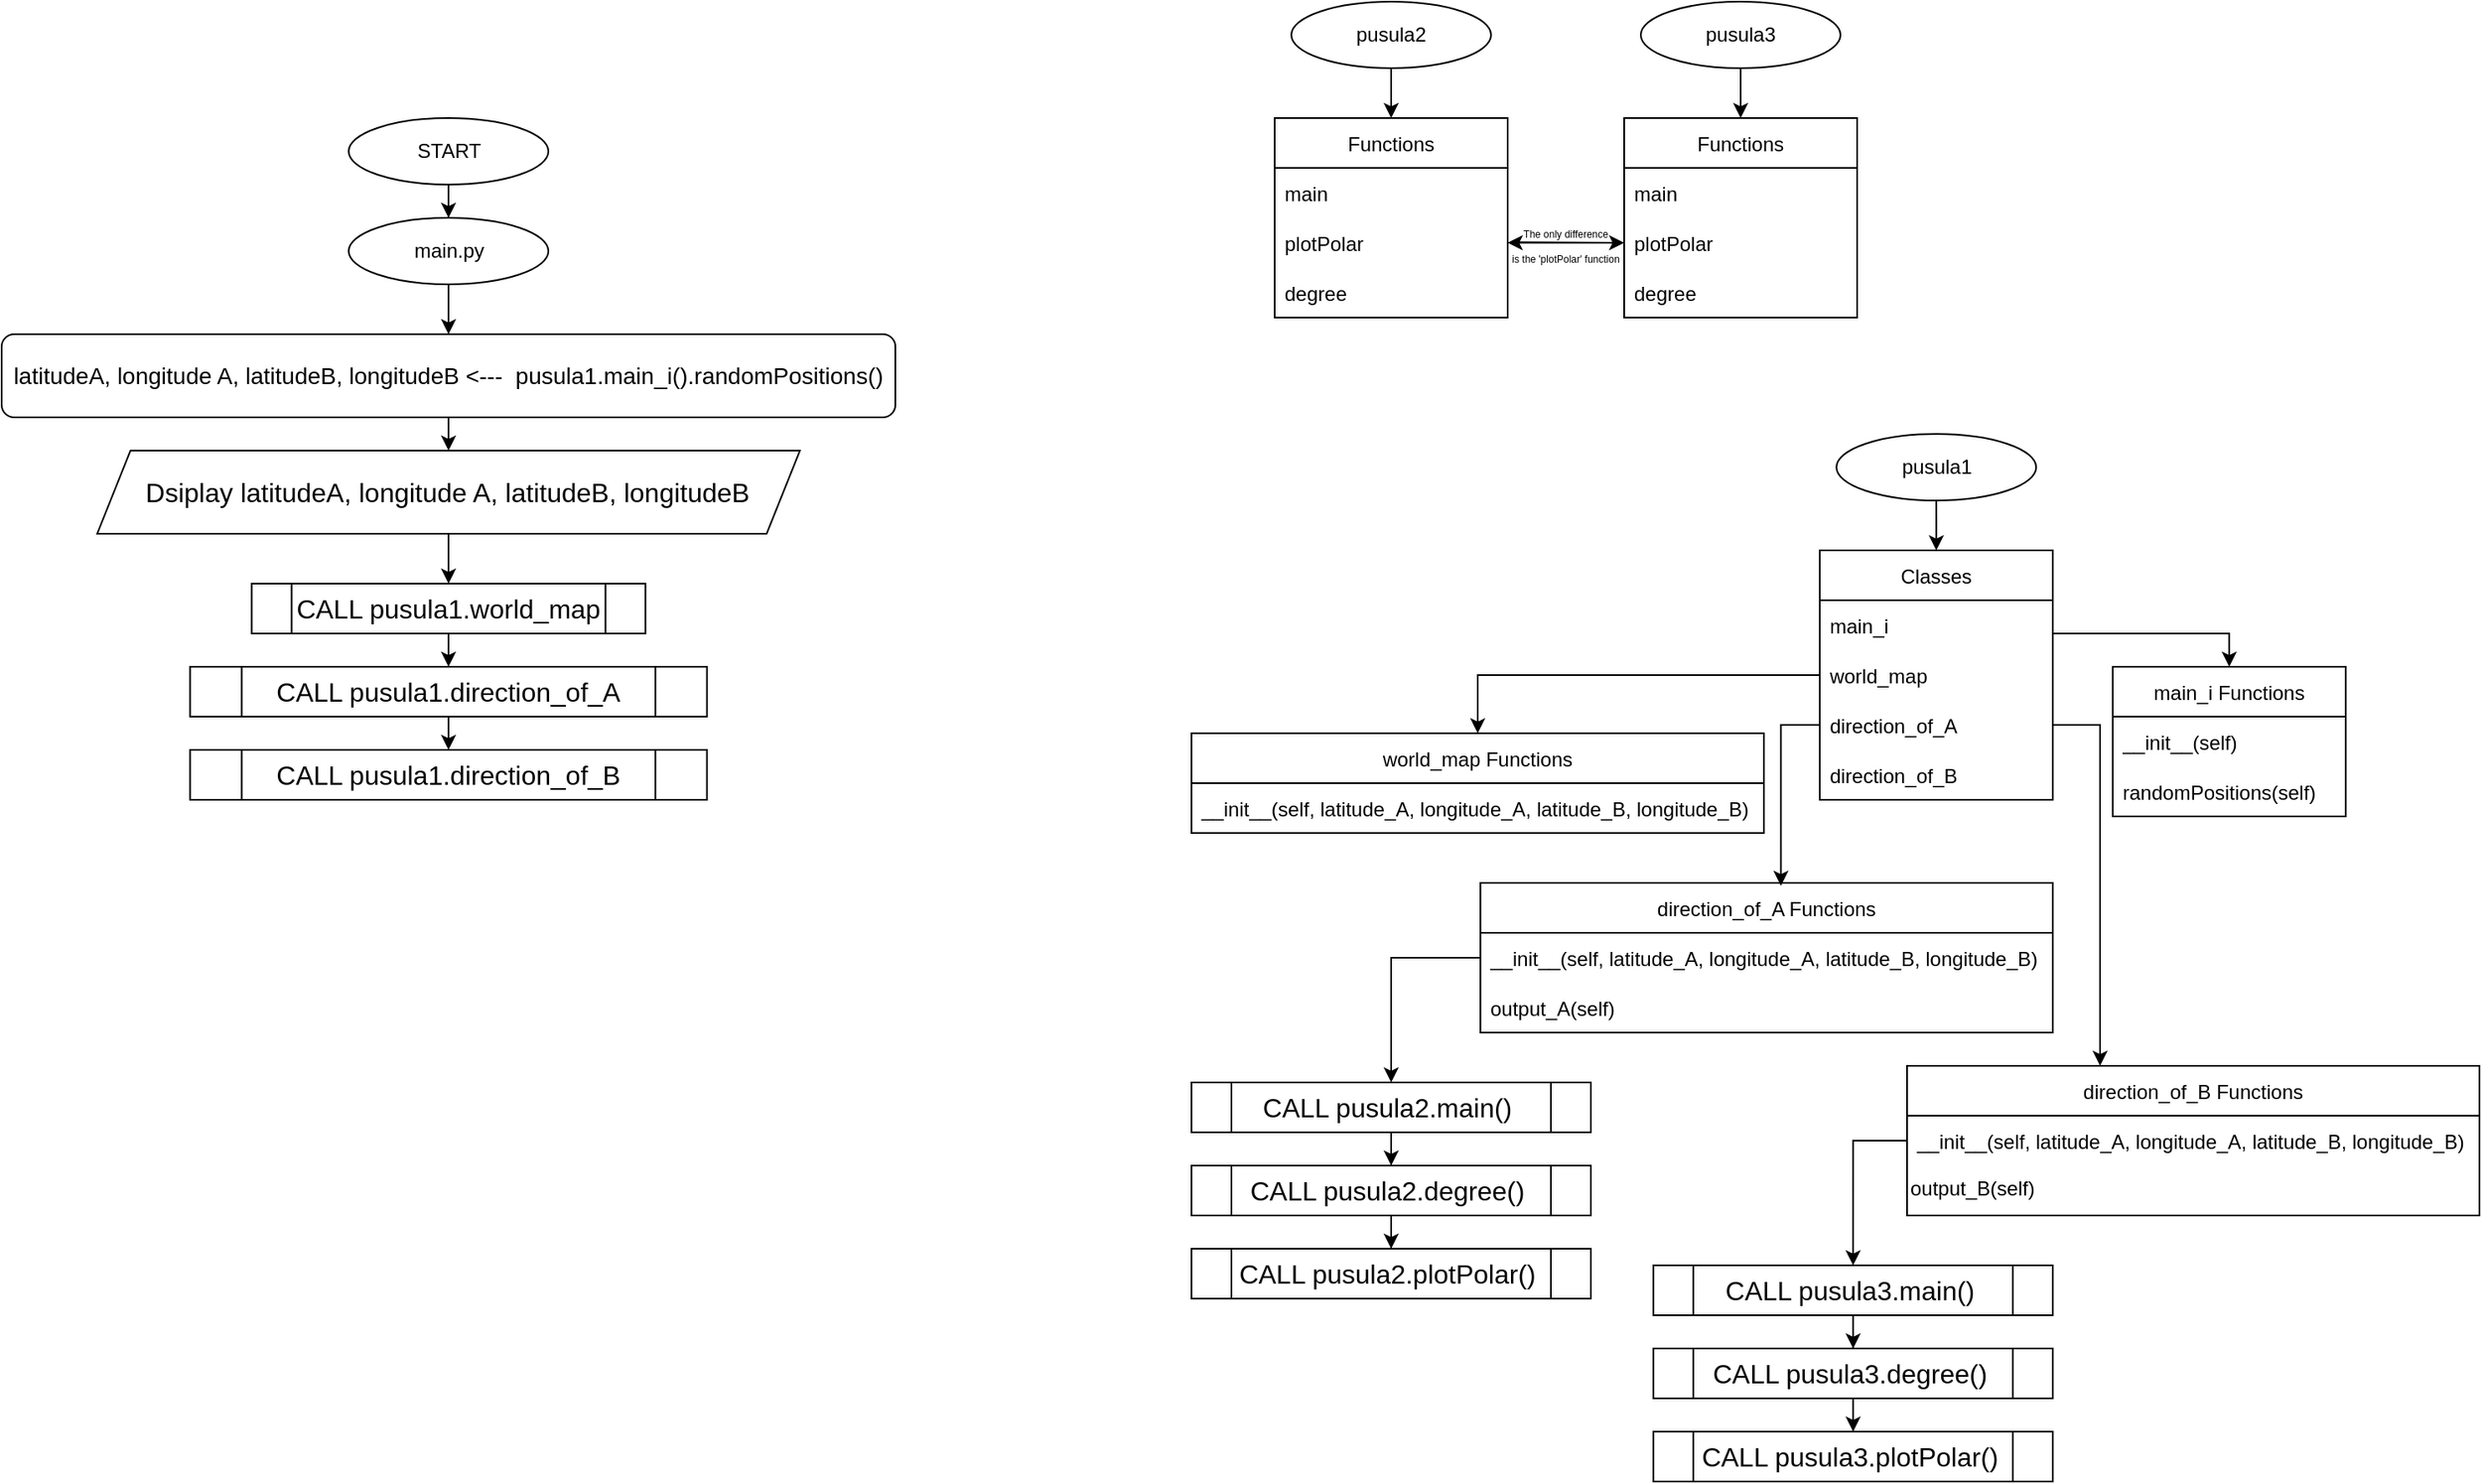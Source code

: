 <mxfile version="20.2.3" type="github">
  <diagram id="C5RBs43oDa-KdzZeNtuy" name="Page-1">
    <mxGraphModel dx="1385" dy="1732" grid="1" gridSize="10" guides="1" tooltips="1" connect="1" arrows="1" fold="1" page="1" pageScale="1" pageWidth="827" pageHeight="1169" math="0" shadow="0">
      <root>
        <mxCell id="WIyWlLk6GJQsqaUBKTNV-0" />
        <mxCell id="WIyWlLk6GJQsqaUBKTNV-1" parent="WIyWlLk6GJQsqaUBKTNV-0" />
        <mxCell id="wZddlOsyN2LUeJkW2pRp-1" value="" style="edgeStyle=orthogonalEdgeStyle;rounded=0;orthogonalLoop=1;jettySize=auto;html=1;" parent="WIyWlLk6GJQsqaUBKTNV-1" source="AeTwbxAiObhPmluBBlwX-1" target="wZddlOsyN2LUeJkW2pRp-0" edge="1">
          <mxGeometry relative="1" as="geometry" />
        </mxCell>
        <mxCell id="AeTwbxAiObhPmluBBlwX-1" value="START" style="ellipse;whiteSpace=wrap;html=1;" parent="WIyWlLk6GJQsqaUBKTNV-1" vertex="1">
          <mxGeometry x="353.53" y="-1060" width="120" height="40" as="geometry" />
        </mxCell>
        <mxCell id="rMCXrDLgHgrbG4AjGL6f-34" value="" style="edgeStyle=none;rounded=0;orthogonalLoop=1;jettySize=auto;html=1;fontSize=14;" parent="WIyWlLk6GJQsqaUBKTNV-1" source="wZddlOsyN2LUeJkW2pRp-0" target="wZddlOsyN2LUeJkW2pRp-2" edge="1">
          <mxGeometry relative="1" as="geometry" />
        </mxCell>
        <mxCell id="wZddlOsyN2LUeJkW2pRp-0" value="main.py" style="ellipse;whiteSpace=wrap;html=1;" parent="WIyWlLk6GJQsqaUBKTNV-1" vertex="1">
          <mxGeometry x="353.53" y="-1000" width="120" height="40" as="geometry" />
        </mxCell>
        <mxCell id="rMCXrDLgHgrbG4AjGL6f-24" value="" style="edgeStyle=none;rounded=0;orthogonalLoop=1;jettySize=auto;html=1;fontSize=6;" parent="WIyWlLk6GJQsqaUBKTNV-1" source="wZddlOsyN2LUeJkW2pRp-2" target="rMCXrDLgHgrbG4AjGL6f-23" edge="1">
          <mxGeometry relative="1" as="geometry" />
        </mxCell>
        <mxCell id="wZddlOsyN2LUeJkW2pRp-2" value="&lt;font style=&quot;font-size: 14px;&quot;&gt;latitudeA, longitude A, latitudeB, longitudeB&amp;nbsp;&lt;font style=&quot;&quot;&gt;&amp;lt;&lt;/font&gt;&lt;font style=&quot;&quot;&gt;---&lt;/font&gt;&amp;nbsp;&amp;nbsp;&lt;span style=&quot;background-color: rgb(255, 255, 255);&quot;&gt;pusula1.main_i().randomPositions()&lt;/span&gt;&lt;/font&gt;" style="rounded=1;whiteSpace=wrap;html=1;fontSize=12;glass=0;strokeWidth=1;shadow=0;" parent="WIyWlLk6GJQsqaUBKTNV-1" vertex="1">
          <mxGeometry x="145" y="-930" width="537.06" height="50" as="geometry" />
        </mxCell>
        <mxCell id="wZddlOsyN2LUeJkW2pRp-4" value="" style="edgeStyle=orthogonalEdgeStyle;rounded=0;orthogonalLoop=1;jettySize=auto;html=1;entryX=0.5;entryY=0;entryDx=0;entryDy=0;" parent="WIyWlLk6GJQsqaUBKTNV-1" source="wZddlOsyN2LUeJkW2pRp-5" target="wZddlOsyN2LUeJkW2pRp-19" edge="1">
          <mxGeometry relative="1" as="geometry">
            <mxPoint x="1307.58" y="-804.5" as="targetPoint" />
          </mxGeometry>
        </mxCell>
        <mxCell id="wZddlOsyN2LUeJkW2pRp-5" value="pusula1" style="ellipse;whiteSpace=wrap;html=1;" parent="WIyWlLk6GJQsqaUBKTNV-1" vertex="1">
          <mxGeometry x="1247.58" y="-870" width="120" height="40" as="geometry" />
        </mxCell>
        <mxCell id="wZddlOsyN2LUeJkW2pRp-19" value="Classes" style="swimlane;fontStyle=0;childLayout=stackLayout;horizontal=1;startSize=30;horizontalStack=0;resizeParent=1;resizeParentMax=0;resizeLast=0;collapsible=1;marginBottom=0;labelBackgroundColor=#FFFFFF;fontFamily=Helvetica;fontColor=#000000;" parent="WIyWlLk6GJQsqaUBKTNV-1" vertex="1">
          <mxGeometry x="1237.58" y="-800" width="140" height="150" as="geometry" />
        </mxCell>
        <mxCell id="wZddlOsyN2LUeJkW2pRp-20" value="main_i" style="text;strokeColor=none;fillColor=none;align=left;verticalAlign=middle;spacingLeft=4;spacingRight=4;overflow=hidden;points=[[0,0.5],[1,0.5]];portConstraint=eastwest;rotatable=0;labelBackgroundColor=#FFFFFF;fontFamily=Helvetica;fontColor=#000000;" parent="wZddlOsyN2LUeJkW2pRp-19" vertex="1">
          <mxGeometry y="30" width="140" height="30" as="geometry" />
        </mxCell>
        <mxCell id="wZddlOsyN2LUeJkW2pRp-21" value="world_map" style="text;strokeColor=none;fillColor=none;align=left;verticalAlign=middle;spacingLeft=4;spacingRight=4;overflow=hidden;points=[[0,0.5],[1,0.5]];portConstraint=eastwest;rotatable=0;labelBackgroundColor=#FFFFFF;fontFamily=Helvetica;fontColor=#000000;" parent="wZddlOsyN2LUeJkW2pRp-19" vertex="1">
          <mxGeometry y="60" width="140" height="30" as="geometry" />
        </mxCell>
        <mxCell id="wZddlOsyN2LUeJkW2pRp-22" value="direction_of_A" style="text;strokeColor=none;fillColor=none;align=left;verticalAlign=middle;spacingLeft=4;spacingRight=4;overflow=hidden;points=[[0,0.5],[1,0.5]];portConstraint=eastwest;rotatable=0;labelBackgroundColor=#FFFFFF;fontFamily=Helvetica;fontColor=#000000;" parent="wZddlOsyN2LUeJkW2pRp-19" vertex="1">
          <mxGeometry y="90" width="140" height="30" as="geometry" />
        </mxCell>
        <mxCell id="wZddlOsyN2LUeJkW2pRp-23" value="direction_of_B" style="text;strokeColor=none;fillColor=none;align=left;verticalAlign=middle;spacingLeft=4;spacingRight=4;overflow=hidden;points=[[0,0.5],[1,0.5]];portConstraint=eastwest;rotatable=0;labelBackgroundColor=#FFFFFF;fontFamily=Helvetica;fontColor=#000000;" parent="wZddlOsyN2LUeJkW2pRp-19" vertex="1">
          <mxGeometry y="120" width="140" height="30" as="geometry" />
        </mxCell>
        <mxCell id="wZddlOsyN2LUeJkW2pRp-24" value="main_i Functions" style="swimlane;fontStyle=0;childLayout=stackLayout;horizontal=1;startSize=30;horizontalStack=0;resizeParent=1;resizeParentMax=0;resizeLast=0;collapsible=1;marginBottom=0;labelBackgroundColor=#FFFFFF;fontFamily=Helvetica;fontColor=#000000;" parent="WIyWlLk6GJQsqaUBKTNV-1" vertex="1">
          <mxGeometry x="1413.63" y="-730" width="140" height="90" as="geometry" />
        </mxCell>
        <mxCell id="wZddlOsyN2LUeJkW2pRp-25" value="__init__(self)" style="text;strokeColor=none;fillColor=none;align=left;verticalAlign=middle;spacingLeft=4;spacingRight=4;overflow=hidden;points=[[0,0.5],[1,0.5]];portConstraint=eastwest;rotatable=0;labelBackgroundColor=#FFFFFF;fontFamily=Helvetica;fontColor=#000000;" parent="wZddlOsyN2LUeJkW2pRp-24" vertex="1">
          <mxGeometry y="30" width="140" height="30" as="geometry" />
        </mxCell>
        <mxCell id="wZddlOsyN2LUeJkW2pRp-26" value="randomPositions(self)" style="text;strokeColor=none;fillColor=none;align=left;verticalAlign=middle;spacingLeft=4;spacingRight=4;overflow=hidden;points=[[0,0.5],[1,0.5]];portConstraint=eastwest;rotatable=0;labelBackgroundColor=#FFFFFF;fontFamily=Helvetica;fontColor=#000000;" parent="wZddlOsyN2LUeJkW2pRp-24" vertex="1">
          <mxGeometry y="60" width="140" height="30" as="geometry" />
        </mxCell>
        <mxCell id="wZddlOsyN2LUeJkW2pRp-28" style="edgeStyle=orthogonalEdgeStyle;rounded=0;orthogonalLoop=1;jettySize=auto;html=1;fontFamily=Helvetica;fontColor=#000000;entryX=0.5;entryY=0;entryDx=0;entryDy=0;" parent="WIyWlLk6GJQsqaUBKTNV-1" target="wZddlOsyN2LUeJkW2pRp-24" edge="1">
          <mxGeometry relative="1" as="geometry">
            <mxPoint x="1377.63" y="-750" as="sourcePoint" />
            <mxPoint x="1413.63" y="-750" as="targetPoint" />
            <Array as="points">
              <mxPoint x="1483.63" y="-750" />
            </Array>
          </mxGeometry>
        </mxCell>
        <mxCell id="wZddlOsyN2LUeJkW2pRp-29" value="world_map Functions" style="swimlane;fontStyle=0;childLayout=stackLayout;horizontal=1;startSize=30;horizontalStack=0;resizeParent=1;resizeParentMax=0;resizeLast=0;collapsible=1;marginBottom=0;labelBackgroundColor=#FFFFFF;fontFamily=Helvetica;fontColor=#000000;" parent="WIyWlLk6GJQsqaUBKTNV-1" vertex="1">
          <mxGeometry x="860" y="-690" width="343.95" height="60" as="geometry" />
        </mxCell>
        <mxCell id="wZddlOsyN2LUeJkW2pRp-30" value="__init__(self, latitude_A, longitude_A, latitude_B, longitude_B)" style="text;strokeColor=none;fillColor=none;align=left;verticalAlign=middle;spacingLeft=4;spacingRight=4;overflow=hidden;points=[[0,0.5],[1,0.5]];portConstraint=eastwest;rotatable=0;labelBackgroundColor=#FFFFFF;fontFamily=Helvetica;fontColor=#000000;" parent="wZddlOsyN2LUeJkW2pRp-29" vertex="1">
          <mxGeometry y="30" width="343.95" height="30" as="geometry" />
        </mxCell>
        <mxCell id="wZddlOsyN2LUeJkW2pRp-32" value="" style="edgeStyle=orthogonalEdgeStyle;rounded=0;orthogonalLoop=1;jettySize=auto;html=1;fontFamily=Helvetica;fontColor=#000000;" parent="WIyWlLk6GJQsqaUBKTNV-1" source="wZddlOsyN2LUeJkW2pRp-21" target="wZddlOsyN2LUeJkW2pRp-29" edge="1">
          <mxGeometry relative="1" as="geometry" />
        </mxCell>
        <mxCell id="wZddlOsyN2LUeJkW2pRp-34" value="direction_of_A Functions" style="swimlane;fontStyle=0;childLayout=stackLayout;horizontal=1;startSize=30;horizontalStack=0;resizeParent=1;resizeParentMax=0;resizeLast=0;collapsible=1;marginBottom=0;labelBackgroundColor=#FFFFFF;fontFamily=Helvetica;fontColor=#000000;" parent="WIyWlLk6GJQsqaUBKTNV-1" vertex="1">
          <mxGeometry x="1033.63" y="-600" width="343.95" height="90" as="geometry" />
        </mxCell>
        <mxCell id="wZddlOsyN2LUeJkW2pRp-35" value="__init__(self, latitude_A, longitude_A, latitude_B, longitude_B)" style="text;strokeColor=none;fillColor=none;align=left;verticalAlign=middle;spacingLeft=4;spacingRight=4;overflow=hidden;points=[[0,0.5],[1,0.5]];portConstraint=eastwest;rotatable=0;labelBackgroundColor=#FFFFFF;fontFamily=Helvetica;fontColor=#000000;" parent="wZddlOsyN2LUeJkW2pRp-34" vertex="1">
          <mxGeometry y="30" width="343.95" height="30" as="geometry" />
        </mxCell>
        <mxCell id="rMCXrDLgHgrbG4AjGL6f-0" value="output_A(self)" style="text;strokeColor=none;fillColor=none;align=left;verticalAlign=middle;spacingLeft=4;spacingRight=4;overflow=hidden;points=[[0,0.5],[1,0.5]];portConstraint=eastwest;rotatable=0;labelBackgroundColor=#FFFFFF;fontFamily=Helvetica;fontColor=#000000;" parent="wZddlOsyN2LUeJkW2pRp-34" vertex="1">
          <mxGeometry y="60" width="343.95" height="30" as="geometry" />
        </mxCell>
        <mxCell id="wZddlOsyN2LUeJkW2pRp-36" style="edgeStyle=orthogonalEdgeStyle;rounded=0;orthogonalLoop=1;jettySize=auto;html=1;exitX=0;exitY=0.5;exitDx=0;exitDy=0;fontFamily=Helvetica;fontColor=#000000;entryX=0.525;entryY=0.019;entryDx=0;entryDy=0;entryPerimeter=0;" parent="WIyWlLk6GJQsqaUBKTNV-1" source="wZddlOsyN2LUeJkW2pRp-22" target="wZddlOsyN2LUeJkW2pRp-34" edge="1">
          <mxGeometry relative="1" as="geometry">
            <mxPoint x="1213.63" y="-610" as="targetPoint" />
          </mxGeometry>
        </mxCell>
        <mxCell id="wZddlOsyN2LUeJkW2pRp-37" style="edgeStyle=orthogonalEdgeStyle;rounded=0;orthogonalLoop=1;jettySize=auto;html=1;exitX=1;exitY=0.5;exitDx=0;exitDy=0;fontFamily=Helvetica;fontColor=#000000;" parent="WIyWlLk6GJQsqaUBKTNV-1" source="wZddlOsyN2LUeJkW2pRp-22" target="wZddlOsyN2LUeJkW2pRp-38" edge="1">
          <mxGeometry relative="1" as="geometry">
            <mxPoint x="1403.63" y="-470" as="targetPoint" />
            <Array as="points">
              <mxPoint x="1406" y="-695" />
            </Array>
          </mxGeometry>
        </mxCell>
        <mxCell id="mTFtCd1ocLlfN8LivUpq-11" style="edgeStyle=orthogonalEdgeStyle;rounded=0;orthogonalLoop=1;jettySize=auto;html=1;entryX=0.5;entryY=0;entryDx=0;entryDy=0;exitX=0;exitY=0.5;exitDx=0;exitDy=0;" edge="1" parent="WIyWlLk6GJQsqaUBKTNV-1" source="wZddlOsyN2LUeJkW2pRp-39" target="mTFtCd1ocLlfN8LivUpq-7">
          <mxGeometry relative="1" as="geometry">
            <mxPoint x="1150" y="-395" as="targetPoint" />
            <mxPoint x="1160" y="-390" as="sourcePoint" />
          </mxGeometry>
        </mxCell>
        <mxCell id="wZddlOsyN2LUeJkW2pRp-38" value="direction_of_B Functions" style="swimlane;fontStyle=0;childLayout=stackLayout;horizontal=1;startSize=30;horizontalStack=0;resizeParent=1;resizeParentMax=0;resizeLast=0;collapsible=1;marginBottom=0;labelBackgroundColor=#FFFFFF;fontFamily=Helvetica;fontColor=#000000;" parent="WIyWlLk6GJQsqaUBKTNV-1" vertex="1">
          <mxGeometry x="1290" y="-490" width="343.95" height="90" as="geometry" />
        </mxCell>
        <mxCell id="wZddlOsyN2LUeJkW2pRp-39" value="__init__(self, latitude_A, longitude_A, latitude_B, longitude_B)" style="text;strokeColor=none;fillColor=none;align=left;verticalAlign=middle;spacingLeft=4;spacingRight=4;overflow=hidden;points=[[0,0.5],[1,0.5]];portConstraint=eastwest;rotatable=0;labelBackgroundColor=#FFFFFF;fontFamily=Helvetica;fontColor=#000000;" parent="wZddlOsyN2LUeJkW2pRp-38" vertex="1">
          <mxGeometry y="30" width="343.95" height="30" as="geometry" />
        </mxCell>
        <mxCell id="rMCXrDLgHgrbG4AjGL6f-1" value="&lt;span style=&quot;color: rgb(0, 0, 0); font-family: Helvetica; font-size: 12px; font-style: normal; font-variant-ligatures: normal; font-variant-caps: normal; font-weight: 400; letter-spacing: normal; orphans: 2; text-align: left; text-indent: 0px; text-transform: none; widows: 2; word-spacing: 0px; -webkit-text-stroke-width: 0px; background-color: rgb(255, 255, 255); text-decoration-thickness: initial; text-decoration-style: initial; text-decoration-color: initial; float: none; display: inline !important;&quot;&gt;output_B(self)&lt;/span&gt;" style="text;whiteSpace=wrap;html=1;" parent="wZddlOsyN2LUeJkW2pRp-38" vertex="1">
          <mxGeometry y="60" width="343.95" height="30" as="geometry" />
        </mxCell>
        <mxCell id="rMCXrDLgHgrbG4AjGL6f-2" value="" style="edgeStyle=orthogonalEdgeStyle;rounded=0;orthogonalLoop=1;jettySize=auto;html=1;entryX=0.5;entryY=0;entryDx=0;entryDy=0;" parent="WIyWlLk6GJQsqaUBKTNV-1" source="rMCXrDLgHgrbG4AjGL6f-3" target="rMCXrDLgHgrbG4AjGL6f-4" edge="1">
          <mxGeometry relative="1" as="geometry">
            <mxPoint x="980.0" y="-1064.5" as="targetPoint" />
          </mxGeometry>
        </mxCell>
        <mxCell id="rMCXrDLgHgrbG4AjGL6f-3" value="pusula2" style="ellipse;whiteSpace=wrap;html=1;" parent="WIyWlLk6GJQsqaUBKTNV-1" vertex="1">
          <mxGeometry x="920.0" y="-1130" width="120" height="40" as="geometry" />
        </mxCell>
        <mxCell id="rMCXrDLgHgrbG4AjGL6f-4" value="Functions" style="swimlane;fontStyle=0;childLayout=stackLayout;horizontal=1;startSize=30;horizontalStack=0;resizeParent=1;resizeParentMax=0;resizeLast=0;collapsible=1;marginBottom=0;labelBackgroundColor=#FFFFFF;fontFamily=Helvetica;fontColor=#000000;" parent="WIyWlLk6GJQsqaUBKTNV-1" vertex="1">
          <mxGeometry x="910.0" y="-1060" width="140" height="120" as="geometry" />
        </mxCell>
        <mxCell id="rMCXrDLgHgrbG4AjGL6f-5" value="main" style="text;strokeColor=none;fillColor=none;align=left;verticalAlign=middle;spacingLeft=4;spacingRight=4;overflow=hidden;points=[[0,0.5],[1,0.5]];portConstraint=eastwest;rotatable=0;labelBackgroundColor=#FFFFFF;fontFamily=Helvetica;fontColor=#000000;" parent="rMCXrDLgHgrbG4AjGL6f-4" vertex="1">
          <mxGeometry y="30" width="140" height="30" as="geometry" />
        </mxCell>
        <mxCell id="rMCXrDLgHgrbG4AjGL6f-6" value="plotPolar" style="text;strokeColor=none;fillColor=none;align=left;verticalAlign=middle;spacingLeft=4;spacingRight=4;overflow=hidden;points=[[0,0.5],[1,0.5]];portConstraint=eastwest;rotatable=0;labelBackgroundColor=#FFFFFF;fontFamily=Helvetica;fontColor=#000000;" parent="rMCXrDLgHgrbG4AjGL6f-4" vertex="1">
          <mxGeometry y="60" width="140" height="30" as="geometry" />
        </mxCell>
        <mxCell id="rMCXrDLgHgrbG4AjGL6f-7" value="degree" style="text;strokeColor=none;fillColor=none;align=left;verticalAlign=middle;spacingLeft=4;spacingRight=4;overflow=hidden;points=[[0,0.5],[1,0.5]];portConstraint=eastwest;rotatable=0;labelBackgroundColor=#FFFFFF;fontFamily=Helvetica;fontColor=#000000;" parent="rMCXrDLgHgrbG4AjGL6f-4" vertex="1">
          <mxGeometry y="90" width="140" height="30" as="geometry" />
        </mxCell>
        <mxCell id="rMCXrDLgHgrbG4AjGL6f-10" value="" style="edgeStyle=orthogonalEdgeStyle;rounded=0;orthogonalLoop=1;jettySize=auto;html=1;entryX=0.5;entryY=0;entryDx=0;entryDy=0;" parent="WIyWlLk6GJQsqaUBKTNV-1" source="rMCXrDLgHgrbG4AjGL6f-11" target="rMCXrDLgHgrbG4AjGL6f-12" edge="1">
          <mxGeometry relative="1" as="geometry">
            <mxPoint x="1190" y="-1064.5" as="targetPoint" />
          </mxGeometry>
        </mxCell>
        <mxCell id="rMCXrDLgHgrbG4AjGL6f-11" value="pusula3" style="ellipse;whiteSpace=wrap;html=1;" parent="WIyWlLk6GJQsqaUBKTNV-1" vertex="1">
          <mxGeometry x="1130" y="-1130" width="120" height="40" as="geometry" />
        </mxCell>
        <mxCell id="rMCXrDLgHgrbG4AjGL6f-12" value="Functions" style="swimlane;fontStyle=0;childLayout=stackLayout;horizontal=1;startSize=30;horizontalStack=0;resizeParent=1;resizeParentMax=0;resizeLast=0;collapsible=1;marginBottom=0;labelBackgroundColor=#FFFFFF;fontFamily=Helvetica;fontColor=#000000;" parent="WIyWlLk6GJQsqaUBKTNV-1" vertex="1">
          <mxGeometry x="1120" y="-1060" width="140" height="120" as="geometry" />
        </mxCell>
        <mxCell id="rMCXrDLgHgrbG4AjGL6f-13" value="main" style="text;strokeColor=none;fillColor=none;align=left;verticalAlign=middle;spacingLeft=4;spacingRight=4;overflow=hidden;points=[[0,0.5],[1,0.5]];portConstraint=eastwest;rotatable=0;labelBackgroundColor=#FFFFFF;fontFamily=Helvetica;fontColor=#000000;" parent="rMCXrDLgHgrbG4AjGL6f-12" vertex="1">
          <mxGeometry y="30" width="140" height="30" as="geometry" />
        </mxCell>
        <mxCell id="rMCXrDLgHgrbG4AjGL6f-14" value="plotPolar" style="text;strokeColor=none;fillColor=none;align=left;verticalAlign=middle;spacingLeft=4;spacingRight=4;overflow=hidden;points=[[0,0.5],[1,0.5]];portConstraint=eastwest;rotatable=0;labelBackgroundColor=#FFFFFF;fontFamily=Helvetica;fontColor=#000000;" parent="rMCXrDLgHgrbG4AjGL6f-12" vertex="1">
          <mxGeometry y="60" width="140" height="30" as="geometry" />
        </mxCell>
        <mxCell id="rMCXrDLgHgrbG4AjGL6f-15" value="degree" style="text;strokeColor=none;fillColor=none;align=left;verticalAlign=middle;spacingLeft=4;spacingRight=4;overflow=hidden;points=[[0,0.5],[1,0.5]];portConstraint=eastwest;rotatable=0;labelBackgroundColor=#FFFFFF;fontFamily=Helvetica;fontColor=#000000;" parent="rMCXrDLgHgrbG4AjGL6f-12" vertex="1">
          <mxGeometry y="90" width="140" height="30" as="geometry" />
        </mxCell>
        <mxCell id="rMCXrDLgHgrbG4AjGL6f-18" value="" style="edgeStyle=none;rounded=0;orthogonalLoop=1;jettySize=auto;html=1;" parent="WIyWlLk6GJQsqaUBKTNV-1" source="rMCXrDLgHgrbG4AjGL6f-14" edge="1">
          <mxGeometry relative="1" as="geometry">
            <mxPoint x="1050" y="-985" as="targetPoint" />
          </mxGeometry>
        </mxCell>
        <mxCell id="rMCXrDLgHgrbG4AjGL6f-19" value="" style="edgeStyle=none;rounded=0;orthogonalLoop=1;jettySize=auto;html=1;exitX=1.014;exitY=0.487;exitDx=0;exitDy=0;entryX=0;entryY=0.5;entryDx=0;entryDy=0;startArrow=none;exitPerimeter=0;" parent="WIyWlLk6GJQsqaUBKTNV-1" source="rMCXrDLgHgrbG4AjGL6f-6" target="rMCXrDLgHgrbG4AjGL6f-14" edge="1">
          <mxGeometry relative="1" as="geometry" />
        </mxCell>
        <mxCell id="rMCXrDLgHgrbG4AjGL6f-20" value="&lt;font style=&quot;font-size: 6px;&quot;&gt;The only difference&lt;br&gt;is the &#39;plotPolar&#39; function&lt;br&gt;&lt;/font&gt;" style="text;html=1;strokeColor=none;fillColor=none;align=center;verticalAlign=middle;whiteSpace=wrap;rounded=0;" parent="WIyWlLk6GJQsqaUBKTNV-1" vertex="1">
          <mxGeometry x="1050" y="-1000" width="70" height="30" as="geometry" />
        </mxCell>
        <mxCell id="rMCXrDLgHgrbG4AjGL6f-26" value="" style="edgeStyle=none;rounded=0;orthogonalLoop=1;jettySize=auto;html=1;fontSize=6;" parent="WIyWlLk6GJQsqaUBKTNV-1" source="rMCXrDLgHgrbG4AjGL6f-23" target="rMCXrDLgHgrbG4AjGL6f-25" edge="1">
          <mxGeometry relative="1" as="geometry" />
        </mxCell>
        <mxCell id="rMCXrDLgHgrbG4AjGL6f-23" value="&lt;font style=&quot;font-size: 16px;&quot;&gt;Dsiplay latitudeA, longitude A, latitudeB, longitudeB&lt;/font&gt;" style="shape=parallelogram;perimeter=parallelogramPerimeter;whiteSpace=wrap;html=1;fixedSize=1;" parent="WIyWlLk6GJQsqaUBKTNV-1" vertex="1">
          <mxGeometry x="202.41" y="-860" width="422.27" height="50" as="geometry" />
        </mxCell>
        <mxCell id="rMCXrDLgHgrbG4AjGL6f-28" value="" style="edgeStyle=none;rounded=0;orthogonalLoop=1;jettySize=auto;html=1;fontSize=14;" parent="WIyWlLk6GJQsqaUBKTNV-1" source="rMCXrDLgHgrbG4AjGL6f-25" target="rMCXrDLgHgrbG4AjGL6f-27" edge="1">
          <mxGeometry relative="1" as="geometry" />
        </mxCell>
        <mxCell id="rMCXrDLgHgrbG4AjGL6f-25" value="&lt;font size=&quot;3&quot;&gt;CALL pusula1.world_map&lt;/font&gt;" style="shape=process;whiteSpace=wrap;html=1;backgroundOutline=1;fontSize=6;" parent="WIyWlLk6GJQsqaUBKTNV-1" vertex="1">
          <mxGeometry x="295.24" y="-780" width="236.6" height="30" as="geometry" />
        </mxCell>
        <mxCell id="rMCXrDLgHgrbG4AjGL6f-33" value="" style="edgeStyle=none;rounded=0;orthogonalLoop=1;jettySize=auto;html=1;fontSize=14;" parent="WIyWlLk6GJQsqaUBKTNV-1" source="rMCXrDLgHgrbG4AjGL6f-27" target="rMCXrDLgHgrbG4AjGL6f-32" edge="1">
          <mxGeometry relative="1" as="geometry" />
        </mxCell>
        <mxCell id="rMCXrDLgHgrbG4AjGL6f-27" value="&lt;font size=&quot;3&quot;&gt;CALL pusula1.direction_of_A&lt;/font&gt;" style="shape=process;whiteSpace=wrap;html=1;backgroundOutline=1;fontSize=6;" parent="WIyWlLk6GJQsqaUBKTNV-1" vertex="1">
          <mxGeometry x="258.24" y="-730" width="310.59" height="30" as="geometry" />
        </mxCell>
        <mxCell id="rMCXrDLgHgrbG4AjGL6f-32" value="&lt;font size=&quot;3&quot;&gt;CALL pusula1.direction_of_B&lt;/font&gt;" style="shape=process;whiteSpace=wrap;html=1;backgroundOutline=1;fontSize=6;" parent="WIyWlLk6GJQsqaUBKTNV-1" vertex="1">
          <mxGeometry x="258.24" y="-680" width="310.58" height="30" as="geometry" />
        </mxCell>
        <mxCell id="mTFtCd1ocLlfN8LivUpq-4" value="" style="edgeStyle=orthogonalEdgeStyle;rounded=0;orthogonalLoop=1;jettySize=auto;html=1;" edge="1" parent="WIyWlLk6GJQsqaUBKTNV-1" source="voChBqruQPlG8ZOvr0XH-0" target="mTFtCd1ocLlfN8LivUpq-1">
          <mxGeometry relative="1" as="geometry" />
        </mxCell>
        <mxCell id="voChBqruQPlG8ZOvr0XH-0" value="&lt;font size=&quot;3&quot;&gt;CALL pusula2.main()&amp;nbsp;&lt;/font&gt;" style="shape=process;whiteSpace=wrap;html=1;backgroundOutline=1;fontSize=6;" parent="WIyWlLk6GJQsqaUBKTNV-1" vertex="1">
          <mxGeometry x="860" y="-480" width="240" height="30" as="geometry" />
        </mxCell>
        <mxCell id="mTFtCd1ocLlfN8LivUpq-0" style="edgeStyle=orthogonalEdgeStyle;rounded=0;orthogonalLoop=1;jettySize=auto;html=1;" edge="1" parent="WIyWlLk6GJQsqaUBKTNV-1" source="wZddlOsyN2LUeJkW2pRp-35" target="voChBqruQPlG8ZOvr0XH-0">
          <mxGeometry relative="1" as="geometry">
            <mxPoint x="920" y="-555" as="targetPoint" />
          </mxGeometry>
        </mxCell>
        <mxCell id="mTFtCd1ocLlfN8LivUpq-5" value="" style="edgeStyle=orthogonalEdgeStyle;rounded=0;orthogonalLoop=1;jettySize=auto;html=1;" edge="1" parent="WIyWlLk6GJQsqaUBKTNV-1" source="mTFtCd1ocLlfN8LivUpq-1" target="mTFtCd1ocLlfN8LivUpq-2">
          <mxGeometry relative="1" as="geometry" />
        </mxCell>
        <mxCell id="mTFtCd1ocLlfN8LivUpq-1" value="&lt;font size=&quot;3&quot;&gt;CALL pusula2.degree()&amp;nbsp;&lt;/font&gt;" style="shape=process;whiteSpace=wrap;html=1;backgroundOutline=1;fontSize=6;" vertex="1" parent="WIyWlLk6GJQsqaUBKTNV-1">
          <mxGeometry x="860" y="-430" width="240" height="30" as="geometry" />
        </mxCell>
        <mxCell id="mTFtCd1ocLlfN8LivUpq-2" value="&lt;font size=&quot;3&quot;&gt;CALL pusula2.plotPolar()&amp;nbsp;&lt;/font&gt;" style="shape=process;whiteSpace=wrap;html=1;backgroundOutline=1;fontSize=6;" vertex="1" parent="WIyWlLk6GJQsqaUBKTNV-1">
          <mxGeometry x="860" y="-380" width="240" height="30" as="geometry" />
        </mxCell>
        <mxCell id="mTFtCd1ocLlfN8LivUpq-6" value="" style="edgeStyle=orthogonalEdgeStyle;rounded=0;orthogonalLoop=1;jettySize=auto;html=1;" edge="1" parent="WIyWlLk6GJQsqaUBKTNV-1" source="mTFtCd1ocLlfN8LivUpq-7" target="mTFtCd1ocLlfN8LivUpq-9">
          <mxGeometry relative="1" as="geometry" />
        </mxCell>
        <mxCell id="mTFtCd1ocLlfN8LivUpq-7" value="&lt;font size=&quot;3&quot;&gt;CALL pusula3.main()&amp;nbsp;&lt;/font&gt;" style="shape=process;whiteSpace=wrap;html=1;backgroundOutline=1;fontSize=6;" vertex="1" parent="WIyWlLk6GJQsqaUBKTNV-1">
          <mxGeometry x="1137.58" y="-370" width="240" height="30" as="geometry" />
        </mxCell>
        <mxCell id="mTFtCd1ocLlfN8LivUpq-8" value="" style="edgeStyle=orthogonalEdgeStyle;rounded=0;orthogonalLoop=1;jettySize=auto;html=1;" edge="1" parent="WIyWlLk6GJQsqaUBKTNV-1" source="mTFtCd1ocLlfN8LivUpq-9" target="mTFtCd1ocLlfN8LivUpq-10">
          <mxGeometry relative="1" as="geometry" />
        </mxCell>
        <mxCell id="mTFtCd1ocLlfN8LivUpq-9" value="&lt;font size=&quot;3&quot;&gt;CALL pusula3.degree()&amp;nbsp;&lt;/font&gt;" style="shape=process;whiteSpace=wrap;html=1;backgroundOutline=1;fontSize=6;" vertex="1" parent="WIyWlLk6GJQsqaUBKTNV-1">
          <mxGeometry x="1137.58" y="-320" width="240" height="30" as="geometry" />
        </mxCell>
        <mxCell id="mTFtCd1ocLlfN8LivUpq-10" value="&lt;font size=&quot;3&quot;&gt;CALL pusula3.plotPolar()&amp;nbsp;&lt;/font&gt;" style="shape=process;whiteSpace=wrap;html=1;backgroundOutline=1;fontSize=6;" vertex="1" parent="WIyWlLk6GJQsqaUBKTNV-1">
          <mxGeometry x="1137.58" y="-270" width="240" height="30" as="geometry" />
        </mxCell>
      </root>
    </mxGraphModel>
  </diagram>
</mxfile>
